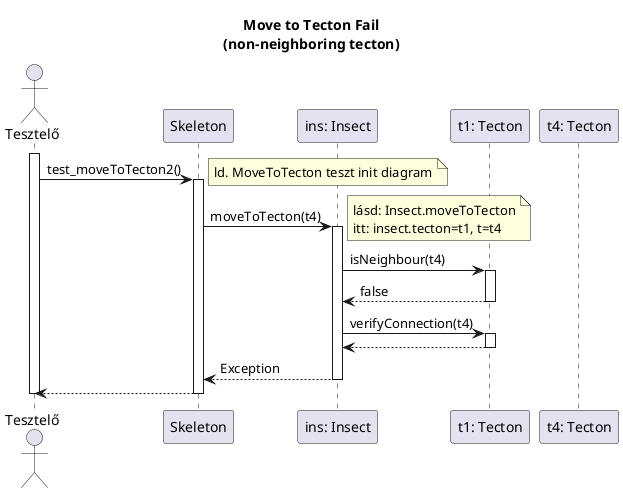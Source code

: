 @startuml test_moveToTecton2

title Move to Tecton Fail\n(non-neighboring tecton)

actor "Tesztelő" as t
participant "Skeleton" as ske
participant "ins: Insect" as i
participant "t1: Tecton" as t1
participant "t4: Tecton" as t4

activate t

t -> ske: test_moveToTecton2()
note right: ld. MoveToTecton teszt init diagram
activate ske
	ske -> i: moveToTecton(t4)
	activate i
	note right: lásd: Insect.moveToTecton\nitt: insect.tecton=t1, t=t4

		i -> t1: isNeighbour(t4)
		activate t1

		i <-- t1: false
		deactivate t1

		i -> t1: verifyConnection(t4)
		activate t1

		i <-- t1
		deactivate t1

	ske <-- i: Exception
	deactivate i

'	opt ins.tecton != t1
'		t -> logger: printError("test_moveToTecton2 failed")
'		activate logger
'
'		t <-- logger
'		deactivate logger
'	end

t <-- ske
deactivate ske

deactivate t


@enduml